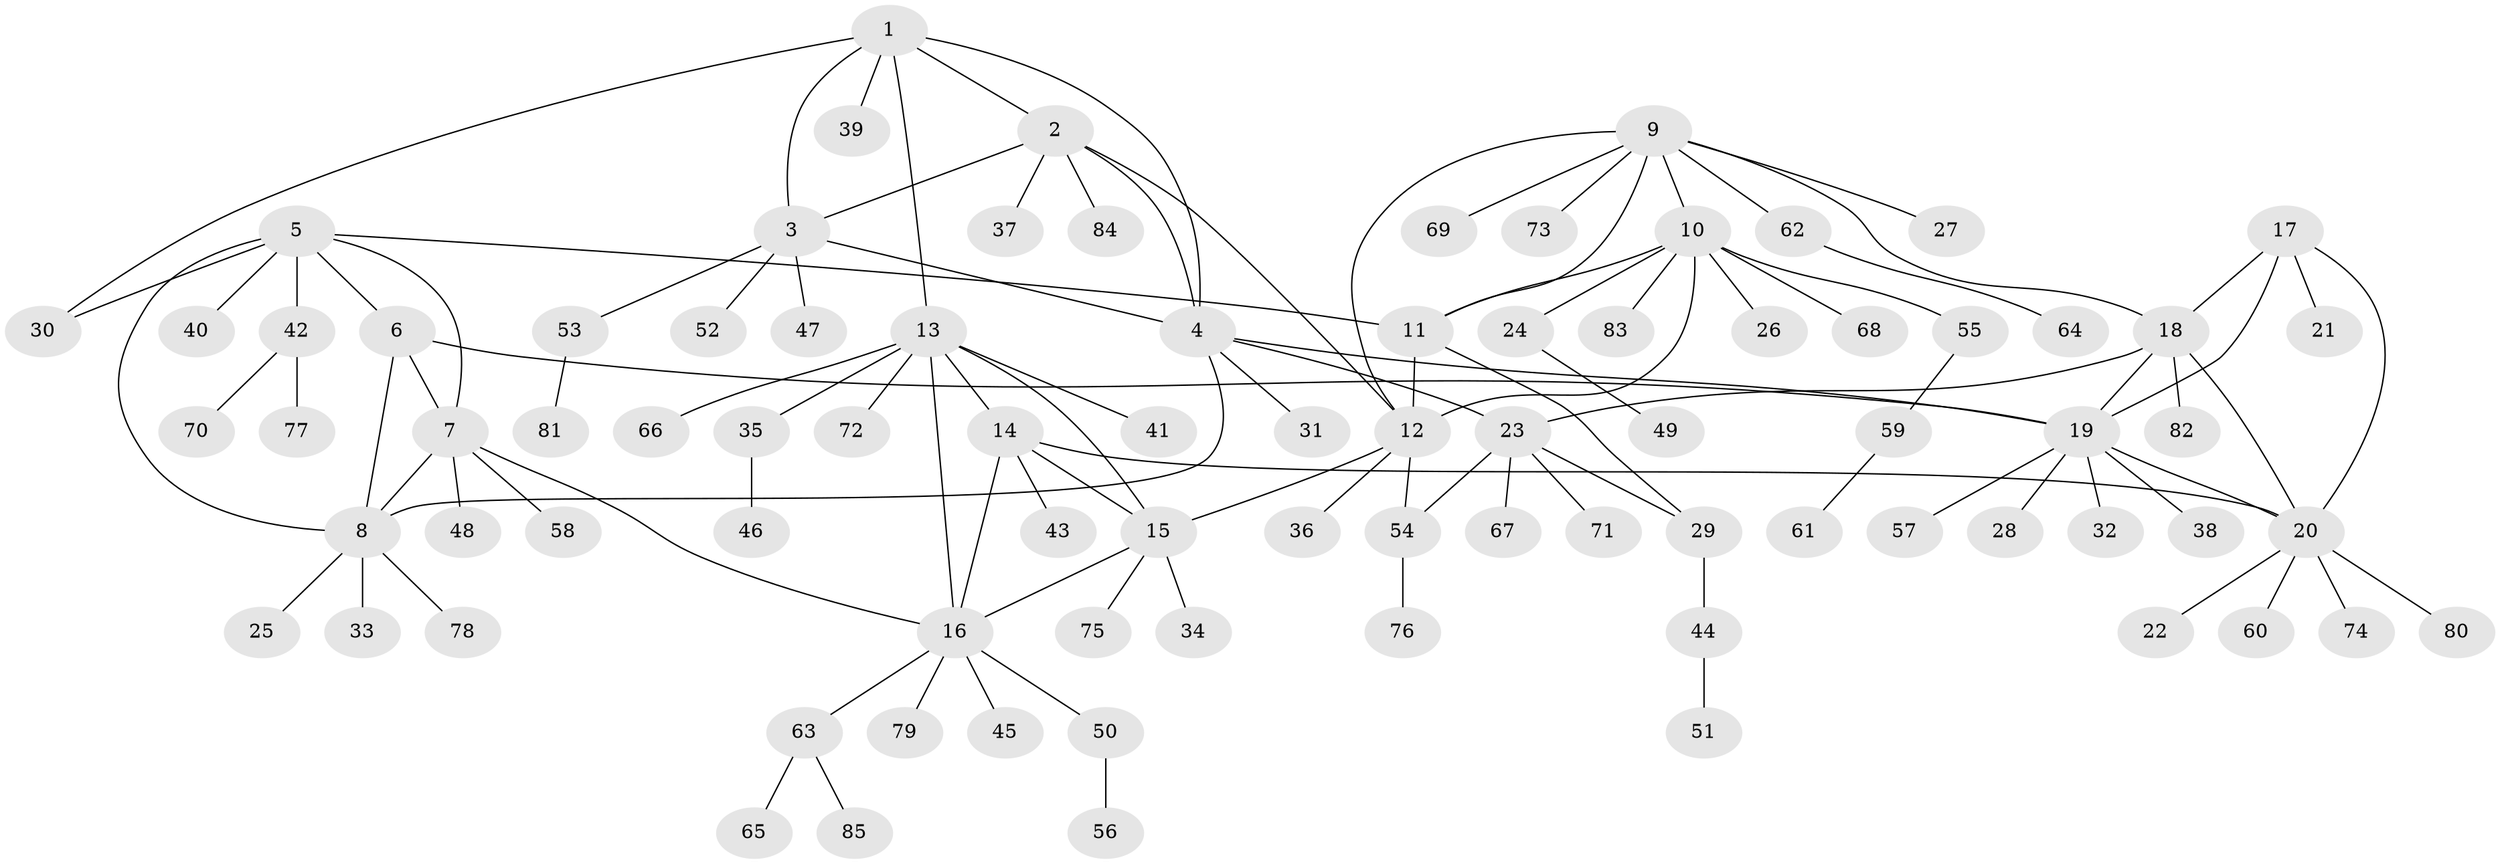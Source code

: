 // Generated by graph-tools (version 1.1) at 2025/26/03/09/25 03:26:45]
// undirected, 85 vertices, 109 edges
graph export_dot {
graph [start="1"]
  node [color=gray90,style=filled];
  1;
  2;
  3;
  4;
  5;
  6;
  7;
  8;
  9;
  10;
  11;
  12;
  13;
  14;
  15;
  16;
  17;
  18;
  19;
  20;
  21;
  22;
  23;
  24;
  25;
  26;
  27;
  28;
  29;
  30;
  31;
  32;
  33;
  34;
  35;
  36;
  37;
  38;
  39;
  40;
  41;
  42;
  43;
  44;
  45;
  46;
  47;
  48;
  49;
  50;
  51;
  52;
  53;
  54;
  55;
  56;
  57;
  58;
  59;
  60;
  61;
  62;
  63;
  64;
  65;
  66;
  67;
  68;
  69;
  70;
  71;
  72;
  73;
  74;
  75;
  76;
  77;
  78;
  79;
  80;
  81;
  82;
  83;
  84;
  85;
  1 -- 2;
  1 -- 3;
  1 -- 4;
  1 -- 13;
  1 -- 30;
  1 -- 39;
  2 -- 3;
  2 -- 4;
  2 -- 12;
  2 -- 37;
  2 -- 84;
  3 -- 4;
  3 -- 47;
  3 -- 52;
  3 -- 53;
  4 -- 8;
  4 -- 19;
  4 -- 23;
  4 -- 31;
  5 -- 6;
  5 -- 7;
  5 -- 8;
  5 -- 11;
  5 -- 30;
  5 -- 40;
  5 -- 42;
  6 -- 7;
  6 -- 8;
  6 -- 19;
  7 -- 8;
  7 -- 16;
  7 -- 48;
  7 -- 58;
  8 -- 25;
  8 -- 33;
  8 -- 78;
  9 -- 10;
  9 -- 11;
  9 -- 12;
  9 -- 18;
  9 -- 27;
  9 -- 62;
  9 -- 69;
  9 -- 73;
  10 -- 11;
  10 -- 12;
  10 -- 24;
  10 -- 26;
  10 -- 55;
  10 -- 68;
  10 -- 83;
  11 -- 12;
  11 -- 29;
  12 -- 15;
  12 -- 36;
  12 -- 54;
  13 -- 14;
  13 -- 15;
  13 -- 16;
  13 -- 35;
  13 -- 41;
  13 -- 66;
  13 -- 72;
  14 -- 15;
  14 -- 16;
  14 -- 20;
  14 -- 43;
  15 -- 16;
  15 -- 34;
  15 -- 75;
  16 -- 45;
  16 -- 50;
  16 -- 63;
  16 -- 79;
  17 -- 18;
  17 -- 19;
  17 -- 20;
  17 -- 21;
  18 -- 19;
  18 -- 20;
  18 -- 23;
  18 -- 82;
  19 -- 20;
  19 -- 28;
  19 -- 32;
  19 -- 38;
  19 -- 57;
  20 -- 22;
  20 -- 60;
  20 -- 74;
  20 -- 80;
  23 -- 29;
  23 -- 54;
  23 -- 67;
  23 -- 71;
  24 -- 49;
  29 -- 44;
  35 -- 46;
  42 -- 70;
  42 -- 77;
  44 -- 51;
  50 -- 56;
  53 -- 81;
  54 -- 76;
  55 -- 59;
  59 -- 61;
  62 -- 64;
  63 -- 65;
  63 -- 85;
}

